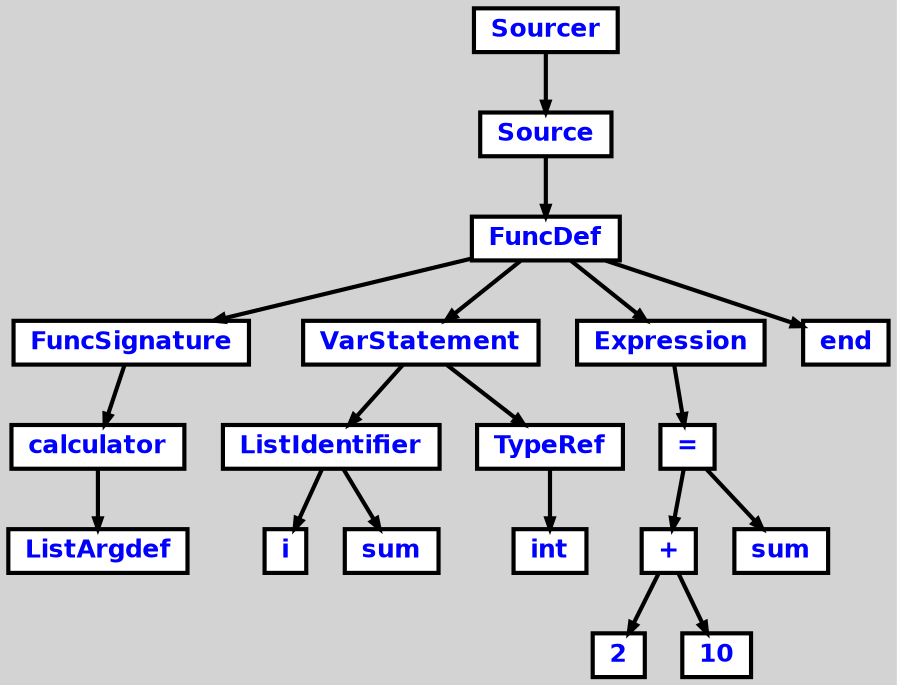 digraph {

	ordering=out;
	ranksep=.4;
	bgcolor="lightgrey";  node [shape=box, fixedsize=false, fontsize=12, fontname="Helvetica-bold", fontcolor="blue"
	width=.25, height=.25, color="black", fillcolor="white", style="filled, solid, bold"];

	edge [arrowsize=.5, color="black", style="bold"]

	n000011B65DB03F38[label="Sourcer"]
	n000011B65DB03E00[label="Source"]
	n000011B65DB03308[label="FuncDef"]
	n000011B65DB01BE0[label="FuncSignature"]
	n000011B65DB01D18[label="calculator"]
	n000011B65DB01AA8[label="ListArgdef"]
	n000011B65DB02468[label="VarStatement"]
	n000011B65DB01F88[label="ListIdentifier"]
	n000011B65DB01E50[label="i"]
	n000011B65DB020C0[label="sum"]
	n000011B65DB025A0[label="TypeRef"]
	n000011B65DB02330[label="int"]
	n000011B65DB03440[label="Expression"]
	n000011B65DB03A58[label="="]
	n000011B65DB03920[label="+"]
	n000011B65DB03B90[label="2"]
	n000011B65DB036B0[label="10"]
	n000011B65DB02810[label="sum"]
	n000011B65DB01970[label="end"]

		n000011B65DB03F38 -> n000011B65DB03E00		// Sourcer -> Source
		n000011B65DB03E00 -> n000011B65DB03308		// Source -> FuncDef
		n000011B65DB03308 -> n000011B65DB01BE0		// FuncDef -> FuncSignature
		n000011B65DB01BE0 -> n000011B65DB01D18		// FuncSignature -> calculator
		n000011B65DB01D18 -> n000011B65DB01AA8		// calculator -> ListArgdef
		n000011B65DB03308 -> n000011B65DB02468		// FuncDef -> VarStatement
		n000011B65DB02468 -> n000011B65DB01F88		// VarStatement -> ListIdentifier
		n000011B65DB01F88 -> n000011B65DB01E50		// ListIdentifier -> i
		n000011B65DB01F88 -> n000011B65DB020C0		// ListIdentifier -> sum
		n000011B65DB02468 -> n000011B65DB025A0		// VarStatement -> TypeRef
		n000011B65DB025A0 -> n000011B65DB02330		// TypeRef -> int
		n000011B65DB03308 -> n000011B65DB03440		// FuncDef -> Expression
		n000011B65DB03440 -> n000011B65DB03A58		// Expression -> =
		n000011B65DB03A58 -> n000011B65DB03920		// = -> +
		n000011B65DB03920 -> n000011B65DB03B90		// + -> 2
		n000011B65DB03920 -> n000011B65DB036B0		// + -> 10
		n000011B65DB03A58 -> n000011B65DB02810		// = -> sum
		n000011B65DB03308 -> n000011B65DB01970		// FuncDef -> end

}